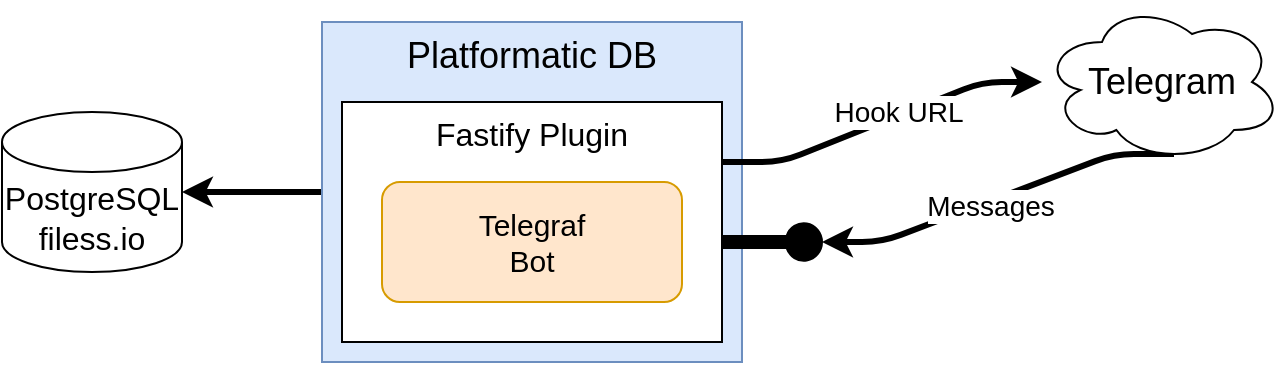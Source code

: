 <mxfile>
    <diagram id="rTSgRM5asducNh4tFDxX" name="Page-1">
        <mxGraphModel dx="1274" dy="862" grid="1" gridSize="10" guides="1" tooltips="1" connect="1" arrows="1" fold="1" page="1" pageScale="1" pageWidth="827" pageHeight="1169" math="0" shadow="0">
            <root>
                <mxCell id="0"/>
                <mxCell id="1" parent="0"/>
                <mxCell id="11" style="edgeStyle=entityRelationEdgeStyle;html=1;exitX=0.55;exitY=0.95;exitDx=0;exitDy=0;exitPerimeter=0;entryX=0;entryY=0.5;entryDx=0;entryDy=0;entryPerimeter=0;strokeWidth=3;fontSize=18;" edge="1" parent="1" source="3" target="10">
                    <mxGeometry relative="1" as="geometry"/>
                </mxCell>
                <mxCell id="13" value="Messages" style="edgeLabel;html=1;align=center;verticalAlign=middle;resizable=0;points=[];fontSize=14;" vertex="1" connectable="0" parent="11">
                    <mxGeometry x="0.054" y="2" relative="1" as="geometry">
                        <mxPoint as="offset"/>
                    </mxGeometry>
                </mxCell>
                <mxCell id="3" value="Telegram" style="ellipse;shape=cloud;whiteSpace=wrap;html=1;fontSize=18;" vertex="1" parent="1">
                    <mxGeometry x="400" y="390" width="120" height="80" as="geometry"/>
                </mxCell>
                <mxCell id="8" style="edgeStyle=none;html=1;exitX=0;exitY=0.5;exitDx=0;exitDy=0;fontSize=15;strokeWidth=3;" edge="1" parent="1" source="6" target="7">
                    <mxGeometry relative="1" as="geometry"/>
                </mxCell>
                <mxCell id="6" value="Platformatic DB" style="rounded=0;whiteSpace=wrap;html=1;verticalAlign=top;fontSize=18;fillColor=#dae8fc;strokeColor=#6c8ebf;" vertex="1" parent="1">
                    <mxGeometry x="40" y="400" width="210" height="170" as="geometry"/>
                </mxCell>
                <mxCell id="9" style="edgeStyle=entityRelationEdgeStyle;html=1;exitX=1;exitY=0.25;exitDx=0;exitDy=0;strokeWidth=3;fontSize=18;" edge="1" parent="1" source="5" target="3">
                    <mxGeometry relative="1" as="geometry"/>
                </mxCell>
                <mxCell id="12" value="Hook URL" style="edgeLabel;html=1;align=center;verticalAlign=middle;resizable=0;points=[];fontSize=14;" vertex="1" connectable="0" parent="9">
                    <mxGeometry x="0.101" y="2" relative="1" as="geometry">
                        <mxPoint as="offset"/>
                    </mxGeometry>
                </mxCell>
                <mxCell id="5" value="Fastify Plugin" style="rounded=0;whiteSpace=wrap;html=1;verticalAlign=top;fontSize=16;" vertex="1" parent="1">
                    <mxGeometry x="50" y="440" width="190" height="120" as="geometry"/>
                </mxCell>
                <mxCell id="2" value="Telegraf&lt;br style=&quot;font-size: 15px;&quot;&gt;Bot" style="rounded=1;whiteSpace=wrap;html=1;fontSize=15;fillColor=#ffe6cc;strokeColor=#d79b00;" vertex="1" parent="1">
                    <mxGeometry x="70" y="480" width="150" height="60" as="geometry"/>
                </mxCell>
                <mxCell id="7" value="PostgreSQL&lt;br style=&quot;font-size: 16px;&quot;&gt;filess.io" style="shape=cylinder3;whiteSpace=wrap;html=1;boundedLbl=1;backgroundOutline=1;size=15;fontSize=16;" vertex="1" parent="1">
                    <mxGeometry x="-120" y="445" width="90" height="80" as="geometry"/>
                </mxCell>
                <mxCell id="10" value="" style="verticalLabelPosition=bottom;html=1;verticalAlign=top;align=center;shape=mxgraph.azure.service_endpoint;fontSize=18;fillColor=#000000;rotation=-180;" vertex="1" parent="1">
                    <mxGeometry x="240" y="500" width="50" height="20" as="geometry"/>
                </mxCell>
            </root>
        </mxGraphModel>
    </diagram>
</mxfile>